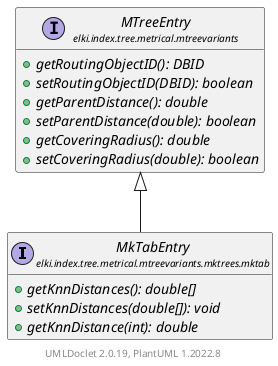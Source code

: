 @startuml
    remove .*\.(Instance|Par|Parameterizer|Factory)$
    set namespaceSeparator none
    hide empty fields
    hide empty methods

    interface "<size:14>MkTabEntry\n<size:10>elki.index.tree.metrical.mtreevariants.mktrees.mktab" as elki.index.tree.metrical.mtreevariants.mktrees.mktab.MkTabEntry [[MkTabEntry.html]] {
        {abstract} +getKnnDistances(): double[]
        {abstract} +setKnnDistances(double[]): void
        {abstract} +getKnnDistance(int): double
    }

    interface "<size:14>MTreeEntry\n<size:10>elki.index.tree.metrical.mtreevariants" as elki.index.tree.metrical.mtreevariants.MTreeEntry [[../../MTreeEntry.html]] {
        {abstract} +getRoutingObjectID(): DBID
        {abstract} +setRoutingObjectID(DBID): boolean
        {abstract} +getParentDistance(): double
        {abstract} +setParentDistance(double): boolean
        {abstract} +getCoveringRadius(): double
        {abstract} +setCoveringRadius(double): boolean
    }

    elki.index.tree.metrical.mtreevariants.MTreeEntry <|-- elki.index.tree.metrical.mtreevariants.mktrees.mktab.MkTabEntry

    center footer UMLDoclet 2.0.19, PlantUML 1.2022.8
@enduml
